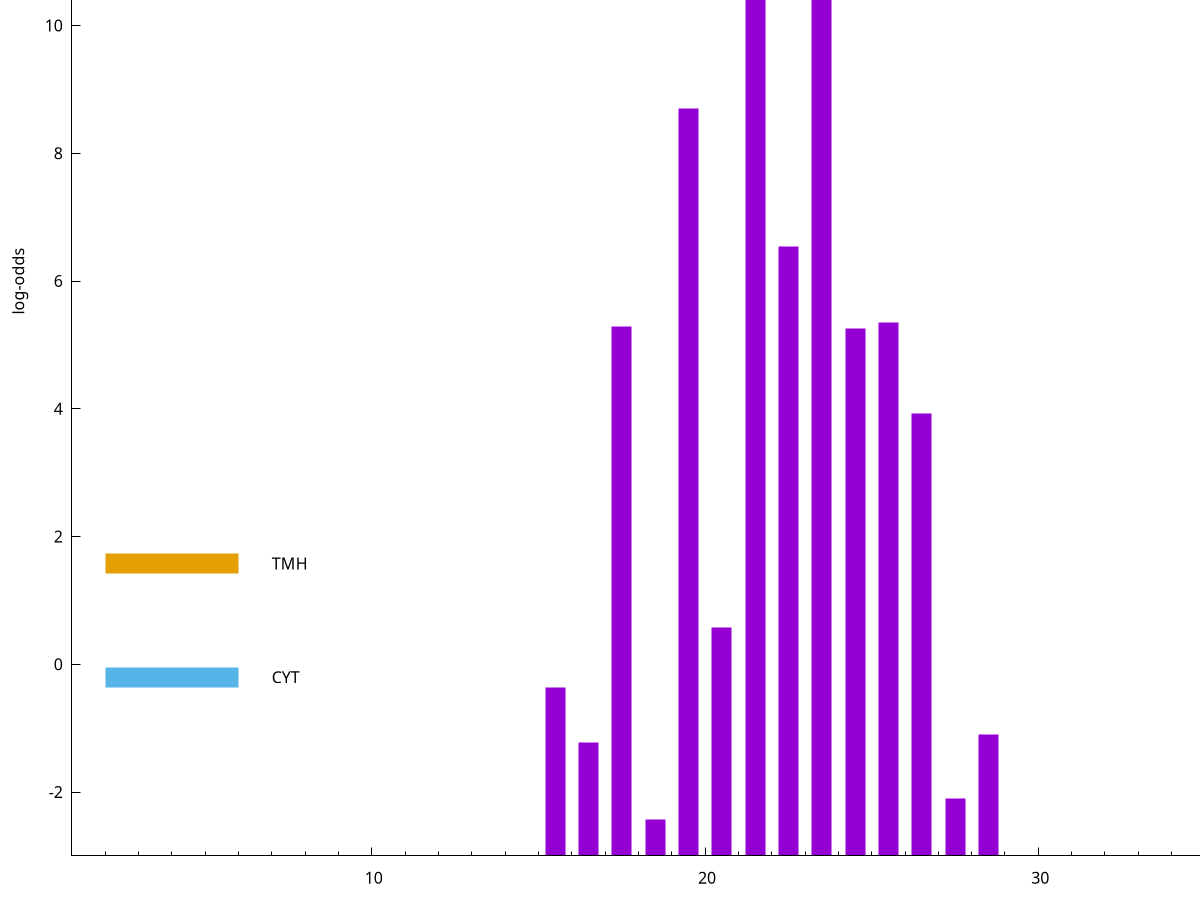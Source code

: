 set title "LipoP predictions for SRR3996252.gff"
set size 2., 1.4
set xrange [1:70] 
set mxtics 10
set yrange [-3:15]
set y2range [0:18]
set ylabel "log-odds"
set term postscript eps color solid "Helvetica" 30
set output "SRR3996252.gff41.eps"
set arrow from 2,13.6489 to 6,13.6489 nohead lt 1 lw 20
set label "SpI" at 7,13.6489
set arrow from 2,1.57681 to 6,1.57681 nohead lt 4 lw 20
set label "TMH" at 7,1.57681
set arrow from 2,-0.200913 to 6,-0.200913 nohead lt 3 lw 20
set label "CYT" at 7,-0.200913
set arrow from 2,13.6489 to 6,13.6489 nohead lt 1 lw 20
set label "SpI" at 7,13.6489
# NOTE: The scores below are the log-odds scores with the threshold
# NOTE: subtracted (a hack to make gnuplot make the histogram all
# NOTE: look nice).
plot "-" axes x1y2 title "" with impulses lt 1 lw 20
23.500000 16.298000
21.500000 14.053100
19.500000 11.708110
22.500000 9.548700
25.500000 8.344640
17.500000 8.295950
24.500000 8.255620
26.500000 6.928820
20.500000 3.569161
15.500000 2.632254
28.500000 1.899320
16.500000 1.782510
27.500000 0.897400
18.500000 0.574470
e
exit
